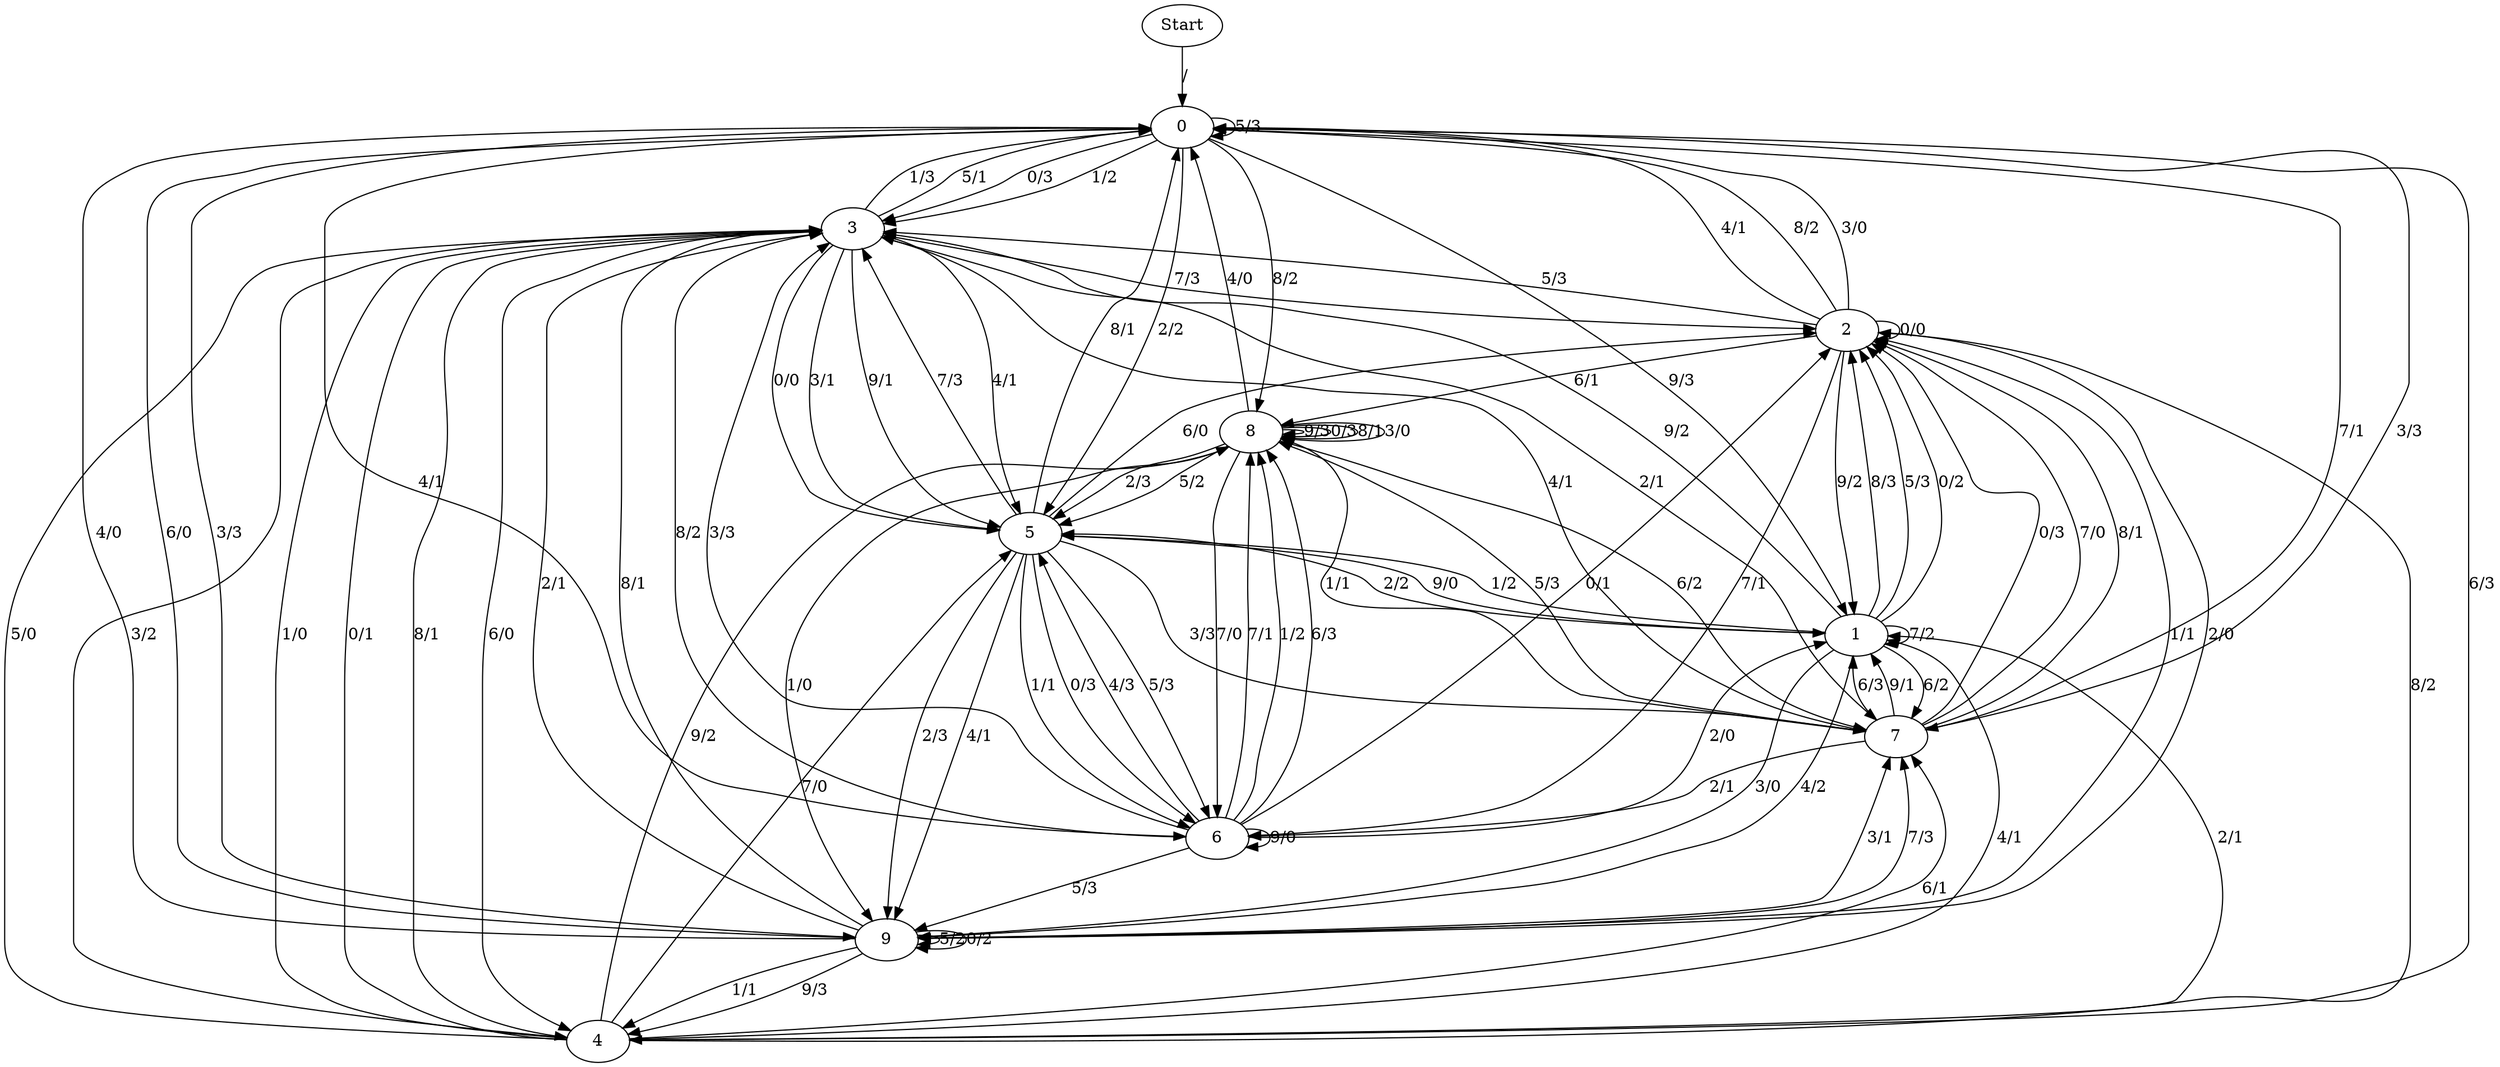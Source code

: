 digraph {
	Start -> 0 [label="/"]
	0 -> 3 [label="0/3"]
	0 -> 6 [label="4/1"]
	0 -> 9 [label="3/3"]
	0 -> 3 [label="1/2"]
	0 -> 7 [label="7/1"]
	0 -> 1 [label="9/3"]
	0 -> 4 [label="6/3"]
	0 -> 5 [label="2/2"]
	0 -> 8 [label="8/2"]
	0 -> 0 [label="5/3"]
	7 -> 6 [label="2/1"]
	7 -> 0 [label="3/3"]
	7 -> 2 [label="0/3"]
	7 -> 2 [label="7/0"]
	7 -> 8 [label="1/1"]
	7 -> 1 [label="6/3"]
	7 -> 8 [label="5/3"]
	7 -> 2 [label="8/1"]
	7 -> 1 [label="9/1"]
	7 -> 3 [label="4/1"]
	8 -> 8 [label="9/3"]
	8 -> 0 [label="4/0"]
	8 -> 8 [label="0/3"]
	8 -> 6 [label="7/0"]
	8 -> 9 [label="1/0"]
	8 -> 5 [label="2/3"]
	8 -> 5 [label="5/2"]
	8 -> 8 [label="8/1"]
	8 -> 8 [label="3/0"]
	8 -> 7 [label="6/2"]
	9 -> 7 [label="3/1"]
	9 -> 4 [label="1/1"]
	9 -> 9 [label="5/2"]
	9 -> 0 [label="4/0"]
	9 -> 9 [label="0/2"]
	9 -> 0 [label="6/0"]
	9 -> 3 [label="8/1"]
	9 -> 3 [label="2/1"]
	9 -> 4 [label="9/3"]
	9 -> 7 [label="7/3"]
	4 -> 2 [label="8/2"]
	4 -> 1 [label="2/1"]
	4 -> 3 [label="5/0"]
	4 -> 8 [label="9/2"]
	4 -> 3 [label="3/2"]
	4 -> 3 [label="1/0"]
	4 -> 7 [label="6/1"]
	4 -> 1 [label="4/1"]
	4 -> 3 [label="0/1"]
	4 -> 5 [label="7/0"]
	1 -> 5 [label="1/2"]
	1 -> 2 [label="8/3"]
	1 -> 2 [label="5/3"]
	1 -> 1 [label="7/2"]
	1 -> 2 [label="0/2"]
	1 -> 5 [label="2/2"]
	1 -> 9 [label="3/0"]
	1 -> 9 [label="4/2"]
	1 -> 7 [label="6/2"]
	1 -> 3 [label="9/2"]
	2 -> 3 [label="5/3"]
	2 -> 9 [label="1/1"]
	2 -> 9 [label="2/0"]
	2 -> 0 [label="4/1"]
	2 -> 0 [label="8/2"]
	2 -> 2 [label="0/0"]
	2 -> 8 [label="6/1"]
	2 -> 6 [label="7/1"]
	2 -> 0 [label="3/0"]
	2 -> 1 [label="9/2"]
	6 -> 8 [label="7/1"]
	6 -> 8 [label="1/2"]
	6 -> 6 [label="9/0"]
	6 -> 5 [label="4/3"]
	6 -> 1 [label="2/0"]
	6 -> 2 [label="0/1"]
	6 -> 3 [label="3/3"]
	6 -> 8 [label="6/3"]
	6 -> 3 [label="8/2"]
	6 -> 9 [label="5/3"]
	3 -> 0 [label="1/3"]
	3 -> 5 [label="4/1"]
	3 -> 5 [label="0/0"]
	3 -> 0 [label="5/1"]
	3 -> 5 [label="3/1"]
	3 -> 4 [label="8/1"]
	3 -> 2 [label="7/3"]
	3 -> 5 [label="9/1"]
	3 -> 4 [label="6/0"]
	3 -> 7 [label="2/1"]
	5 -> 6 [label="5/3"]
	5 -> 6 [label="0/3"]
	5 -> 0 [label="8/1"]
	5 -> 1 [label="9/0"]
	5 -> 3 [label="7/3"]
	5 -> 6 [label="1/1"]
	5 -> 2 [label="6/0"]
	5 -> 7 [label="3/3"]
	5 -> 9 [label="4/1"]
	5 -> 9 [label="2/3"]
}